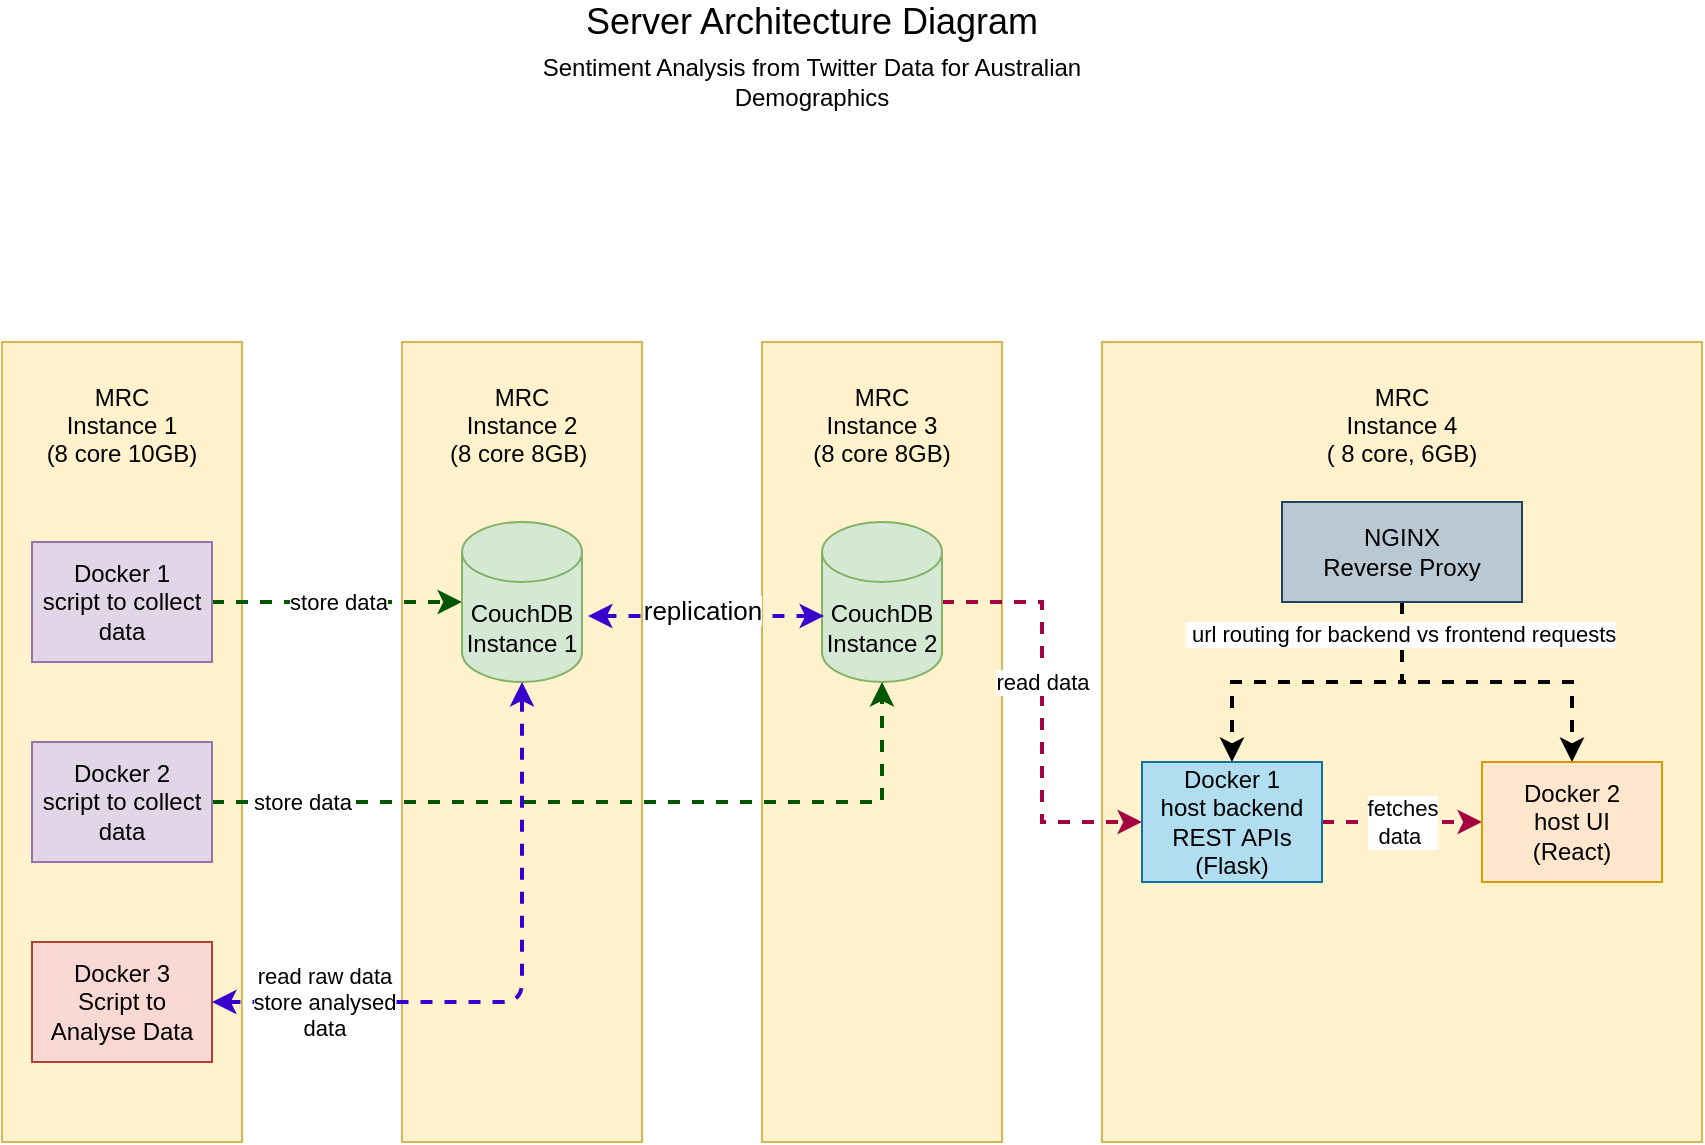 <mxfile version="14.5.7" type="device"><diagram id="dt6CN8hUiR7o1q3x6Wtj" name="Page-1"><mxGraphModel dx="1298" dy="866" grid="1" gridSize="10" guides="1" tooltips="1" connect="1" arrows="1" fold="1" page="1" pageScale="1" pageWidth="827" pageHeight="1169" math="0" shadow="0"><root><mxCell id="0"/><mxCell id="1" parent="0"/><mxCell id="DiPfyO_Av7TSh66hCmUS-2" value="&lt;font style=&quot;font-size: 18px&quot;&gt;Server Architecture Diagram&lt;/font&gt;" style="text;html=1;strokeColor=none;fillColor=none;align=center;verticalAlign=middle;whiteSpace=wrap;rounded=0;" vertex="1" parent="1"><mxGeometry x="320" y="30" width="290" height="20" as="geometry"/></mxCell><mxCell id="DiPfyO_Av7TSh66hCmUS-3" value="Sentiment Analysis from Twitter Data for Australian Demographics" style="text;html=1;strokeColor=none;fillColor=none;align=center;verticalAlign=middle;whiteSpace=wrap;rounded=0;" vertex="1" parent="1"><mxGeometry x="320" y="60" width="290" height="20" as="geometry"/></mxCell><mxCell id="DiPfyO_Av7TSh66hCmUS-5" value="MRC&lt;br&gt;Instance 1&lt;br&gt;(8 core 10GB)&lt;br&gt;&lt;br&gt;&lt;br&gt;&lt;br&gt;&lt;br&gt;&lt;br&gt;&lt;br&gt;&lt;br&gt;&lt;br&gt;&lt;br&gt;&lt;br&gt;&lt;br&gt;&lt;br&gt;&lt;br&gt;&lt;br&gt;&lt;br&gt;&lt;br&gt;&lt;br&gt;&lt;br&gt;&lt;br&gt;&lt;br&gt;&lt;br&gt;&lt;br&gt;" style="rounded=0;whiteSpace=wrap;html=1;fillColor=#fff2cc;strokeColor=#d6b656;" vertex="1" parent="1"><mxGeometry x="60" y="200" width="120" height="400" as="geometry"/></mxCell><mxCell id="DiPfyO_Av7TSh66hCmUS-6" value="MRC&lt;br&gt;Instance 2&lt;br&gt;(8 core 8GB)&amp;nbsp;&lt;br&gt;&lt;br&gt;&lt;br&gt;&lt;br&gt;&lt;br&gt;&lt;br&gt;&lt;br&gt;&lt;br&gt;&lt;br&gt;&lt;br&gt;&lt;br&gt;&lt;br&gt;&lt;br&gt;&lt;br&gt;&lt;br&gt;&lt;br&gt;&lt;br&gt;&lt;br&gt;&lt;br&gt;&lt;br&gt;&lt;br&gt;&lt;br&gt;&lt;br&gt;" style="rounded=0;whiteSpace=wrap;html=1;fillColor=#fff2cc;strokeColor=#d6b656;" vertex="1" parent="1"><mxGeometry x="260" y="200" width="120" height="400" as="geometry"/></mxCell><mxCell id="DiPfyO_Av7TSh66hCmUS-7" value="MRC&lt;br&gt;Instance 3&lt;br&gt;(8 core 8GB)&lt;br&gt;&lt;br&gt;&lt;br&gt;&lt;br&gt;&lt;br&gt;&lt;br&gt;&lt;br&gt;&lt;br&gt;&lt;br&gt;&lt;br&gt;&lt;br&gt;&lt;br&gt;&lt;br&gt;&lt;br&gt;&lt;br&gt;&lt;br&gt;&lt;br&gt;&lt;br&gt;&lt;br&gt;&lt;br&gt;&lt;br&gt;&lt;br&gt;&lt;br&gt;" style="rounded=0;whiteSpace=wrap;html=1;fillColor=#fff2cc;strokeColor=#d6b656;" vertex="1" parent="1"><mxGeometry x="440" y="200" width="120" height="400" as="geometry"/></mxCell><mxCell id="DiPfyO_Av7TSh66hCmUS-8" value="&lt;br&gt;MRC &lt;br&gt;Instance 4&lt;br&gt;( 8 core, 6GB)&lt;br&gt;&lt;br&gt;&lt;br&gt;&lt;br&gt;&lt;br&gt;&lt;br&gt;&lt;br&gt;&lt;br&gt;&lt;br&gt;&lt;br&gt;&lt;br&gt;&lt;br&gt;&lt;br&gt;&lt;br&gt;&lt;br&gt;&lt;br&gt;&lt;br&gt;&lt;br&gt;&lt;br&gt;&lt;br&gt;&lt;br&gt;&lt;br&gt;&lt;br&gt;&lt;br&gt;" style="rounded=0;whiteSpace=wrap;html=1;fillColor=#fff2cc;strokeColor=#d6b656;" vertex="1" parent="1"><mxGeometry x="610" y="200" width="300" height="400" as="geometry"/></mxCell><mxCell id="DiPfyO_Av7TSh66hCmUS-16" value="store data" style="edgeStyle=orthogonalEdgeStyle;rounded=0;orthogonalLoop=1;jettySize=auto;html=1;entryX=0;entryY=0.5;entryDx=0;entryDy=0;entryPerimeter=0;dashed=1;strokeWidth=2;fillColor=#008a00;strokeColor=#005700;" edge="1" parent="1" source="DiPfyO_Av7TSh66hCmUS-9" target="DiPfyO_Av7TSh66hCmUS-14"><mxGeometry relative="1" as="geometry"/></mxCell><mxCell id="DiPfyO_Av7TSh66hCmUS-9" value="Docker 1&lt;br&gt;script to collect&lt;br&gt;data" style="rounded=0;whiteSpace=wrap;html=1;fillColor=#e1d5e7;strokeColor=#9673a6;" vertex="1" parent="1"><mxGeometry x="75" y="300" width="90" height="60" as="geometry"/></mxCell><mxCell id="DiPfyO_Av7TSh66hCmUS-17" style="edgeStyle=orthogonalEdgeStyle;rounded=0;orthogonalLoop=1;jettySize=auto;html=1;dashed=1;strokeWidth=2;fillColor=#008a00;strokeColor=#005700;" edge="1" parent="1" source="DiPfyO_Av7TSh66hCmUS-10" target="DiPfyO_Av7TSh66hCmUS-15"><mxGeometry relative="1" as="geometry"/></mxCell><mxCell id="DiPfyO_Av7TSh66hCmUS-23" value="store data" style="edgeLabel;html=1;align=center;verticalAlign=middle;resizable=0;points=[];" vertex="1" connectable="0" parent="DiPfyO_Av7TSh66hCmUS-17"><mxGeometry x="-0.835" y="2" relative="1" as="geometry"><mxPoint x="12" y="2" as="offset"/></mxGeometry></mxCell><mxCell id="DiPfyO_Av7TSh66hCmUS-10" value="Docker 2&lt;br&gt;script to collect data" style="rounded=0;whiteSpace=wrap;html=1;fillColor=#e1d5e7;strokeColor=#9673a6;" vertex="1" parent="1"><mxGeometry x="75" y="400" width="90" height="60" as="geometry"/></mxCell><mxCell id="DiPfyO_Av7TSh66hCmUS-21" value="read data" style="edgeStyle=orthogonalEdgeStyle;rounded=0;orthogonalLoop=1;jettySize=auto;html=1;dashed=1;strokeWidth=2;fillColor=#d80073;exitX=1;exitY=0.5;exitDx=0;exitDy=0;exitPerimeter=0;entryX=0;entryY=0.5;entryDx=0;entryDy=0;strokeColor=#A50040;" edge="1" parent="1" source="DiPfyO_Av7TSh66hCmUS-15" target="DiPfyO_Av7TSh66hCmUS-11"><mxGeometry x="-0.143" relative="1" as="geometry"><mxPoint x="620" y="440" as="targetPoint"/><mxPoint as="offset"/></mxGeometry></mxCell><mxCell id="DiPfyO_Av7TSh66hCmUS-22" value="fetches &lt;br&gt;data&amp;nbsp;" style="edgeStyle=orthogonalEdgeStyle;rounded=0;orthogonalLoop=1;jettySize=auto;html=1;entryX=0;entryY=0.5;entryDx=0;entryDy=0;dashed=1;strokeWidth=2;fillColor=#d80073;strokeColor=#A50040;" edge="1" parent="1" source="DiPfyO_Av7TSh66hCmUS-11" target="DiPfyO_Av7TSh66hCmUS-12"><mxGeometry relative="1" as="geometry"/></mxCell><mxCell id="DiPfyO_Av7TSh66hCmUS-11" value="Docker 1&lt;br&gt;host backend REST APIs&lt;br&gt;(Flask)" style="rounded=0;whiteSpace=wrap;html=1;fillColor=#b1ddf0;strokeColor=#10739e;" vertex="1" parent="1"><mxGeometry x="630" y="410" width="90" height="60" as="geometry"/></mxCell><mxCell id="DiPfyO_Av7TSh66hCmUS-12" value="Docker 2&lt;br&gt;host UI&lt;br&gt;(React)" style="rounded=0;whiteSpace=wrap;html=1;fillColor=#ffe6cc;strokeColor=#d79b00;" vertex="1" parent="1"><mxGeometry x="800" y="410" width="90" height="60" as="geometry"/></mxCell><mxCell id="DiPfyO_Av7TSh66hCmUS-14" value="CouchDB&lt;br&gt;Instance 1" style="shape=cylinder3;whiteSpace=wrap;html=1;boundedLbl=1;backgroundOutline=1;size=15;fillColor=#d5e8d4;strokeColor=#82b366;" vertex="1" parent="1"><mxGeometry x="290" y="290" width="60" height="80" as="geometry"/></mxCell><mxCell id="DiPfyO_Av7TSh66hCmUS-15" value="CouchDB&lt;br&gt;Instance 2" style="shape=cylinder3;whiteSpace=wrap;html=1;boundedLbl=1;backgroundOutline=1;size=15;fillColor=#d5e8d4;strokeColor=#82b366;" vertex="1" parent="1"><mxGeometry x="470" y="290" width="60" height="80" as="geometry"/></mxCell><mxCell id="DiPfyO_Av7TSh66hCmUS-18" value="" style="endArrow=classic;startArrow=classic;html=1;dashed=1;strokeWidth=2;fillColor=#6a00ff;exitX=1.05;exitY=0.588;exitDx=0;exitDy=0;exitPerimeter=0;entryX=0.017;entryY=0.588;entryDx=0;entryDy=0;entryPerimeter=0;strokeColor=#3700CC;" edge="1" parent="1" source="DiPfyO_Av7TSh66hCmUS-14" target="DiPfyO_Av7TSh66hCmUS-15"><mxGeometry width="50" height="50" relative="1" as="geometry"><mxPoint x="390" y="380" as="sourcePoint"/><mxPoint x="440" y="330" as="targetPoint"/></mxGeometry></mxCell><mxCell id="DiPfyO_Av7TSh66hCmUS-19" value="&lt;font style=&quot;font-size: 13px&quot;&gt;replication&lt;/font&gt;" style="edgeLabel;html=1;align=center;verticalAlign=middle;resizable=0;points=[];" vertex="1" connectable="0" parent="DiPfyO_Av7TSh66hCmUS-18"><mxGeometry x="-0.203" y="3" relative="1" as="geometry"><mxPoint x="10" as="offset"/></mxGeometry></mxCell><mxCell id="DiPfyO_Av7TSh66hCmUS-25" value="Docker 3&lt;br&gt;Script to Analyse Data&lt;br&gt;" style="rounded=0;whiteSpace=wrap;html=1;fillColor=#fad9d5;strokeColor=#ae4132;" vertex="1" parent="1"><mxGeometry x="75" y="500" width="90" height="60" as="geometry"/></mxCell><mxCell id="DiPfyO_Av7TSh66hCmUS-26" value="" style="endArrow=classic;startArrow=classic;html=1;dashed=1;strokeWidth=2;fillColor=#6a00ff;exitX=1;exitY=0.5;exitDx=0;exitDy=0;entryX=0.5;entryY=1;entryDx=0;entryDy=0;entryPerimeter=0;strokeColor=#3700CC;" edge="1" parent="1" source="DiPfyO_Av7TSh66hCmUS-25" target="DiPfyO_Av7TSh66hCmUS-14"><mxGeometry width="50" height="50" relative="1" as="geometry"><mxPoint x="170" y="720" as="sourcePoint"/><mxPoint x="220" y="670" as="targetPoint"/><Array as="points"><mxPoint x="320" y="530"/></Array></mxGeometry></mxCell><mxCell id="DiPfyO_Av7TSh66hCmUS-27" value="read raw data&lt;br&gt;store analysed&lt;br&gt;data" style="edgeLabel;html=1;align=center;verticalAlign=middle;resizable=0;points=[];" vertex="1" connectable="0" parent="DiPfyO_Av7TSh66hCmUS-26"><mxGeometry x="-0.566" y="1" relative="1" as="geometry"><mxPoint x="-13" y="1" as="offset"/></mxGeometry></mxCell><mxCell id="DiPfyO_Av7TSh66hCmUS-29" style="edgeStyle=orthogonalEdgeStyle;rounded=0;orthogonalLoop=1;jettySize=auto;html=1;entryX=0.5;entryY=0;entryDx=0;entryDy=0;dashed=1;strokeWidth=2;fillColor=#96FFAF;" edge="1" parent="1" source="DiPfyO_Av7TSh66hCmUS-28" target="DiPfyO_Av7TSh66hCmUS-11"><mxGeometry relative="1" as="geometry"/></mxCell><mxCell id="DiPfyO_Av7TSh66hCmUS-30" style="edgeStyle=orthogonalEdgeStyle;rounded=0;orthogonalLoop=1;jettySize=auto;html=1;entryX=0.5;entryY=0;entryDx=0;entryDy=0;dashed=1;strokeWidth=2;fillColor=#96FFAF;" edge="1" parent="1" source="DiPfyO_Av7TSh66hCmUS-28" target="DiPfyO_Av7TSh66hCmUS-12"><mxGeometry relative="1" as="geometry"/></mxCell><mxCell id="DiPfyO_Av7TSh66hCmUS-31" value="&amp;nbsp;url routing for backend vs frontend requests" style="edgeLabel;html=1;align=center;verticalAlign=middle;resizable=0;points=[];" vertex="1" connectable="0" parent="DiPfyO_Av7TSh66hCmUS-30"><mxGeometry x="-0.806" y="-1" relative="1" as="geometry"><mxPoint as="offset"/></mxGeometry></mxCell><mxCell id="DiPfyO_Av7TSh66hCmUS-28" value="NGINX&lt;br&gt;Reverse Proxy" style="rounded=0;whiteSpace=wrap;html=1;fillColor=#bac8d3;strokeColor=#23445d;" vertex="1" parent="1"><mxGeometry x="700" y="280" width="120" height="50" as="geometry"/></mxCell></root></mxGraphModel></diagram></mxfile>